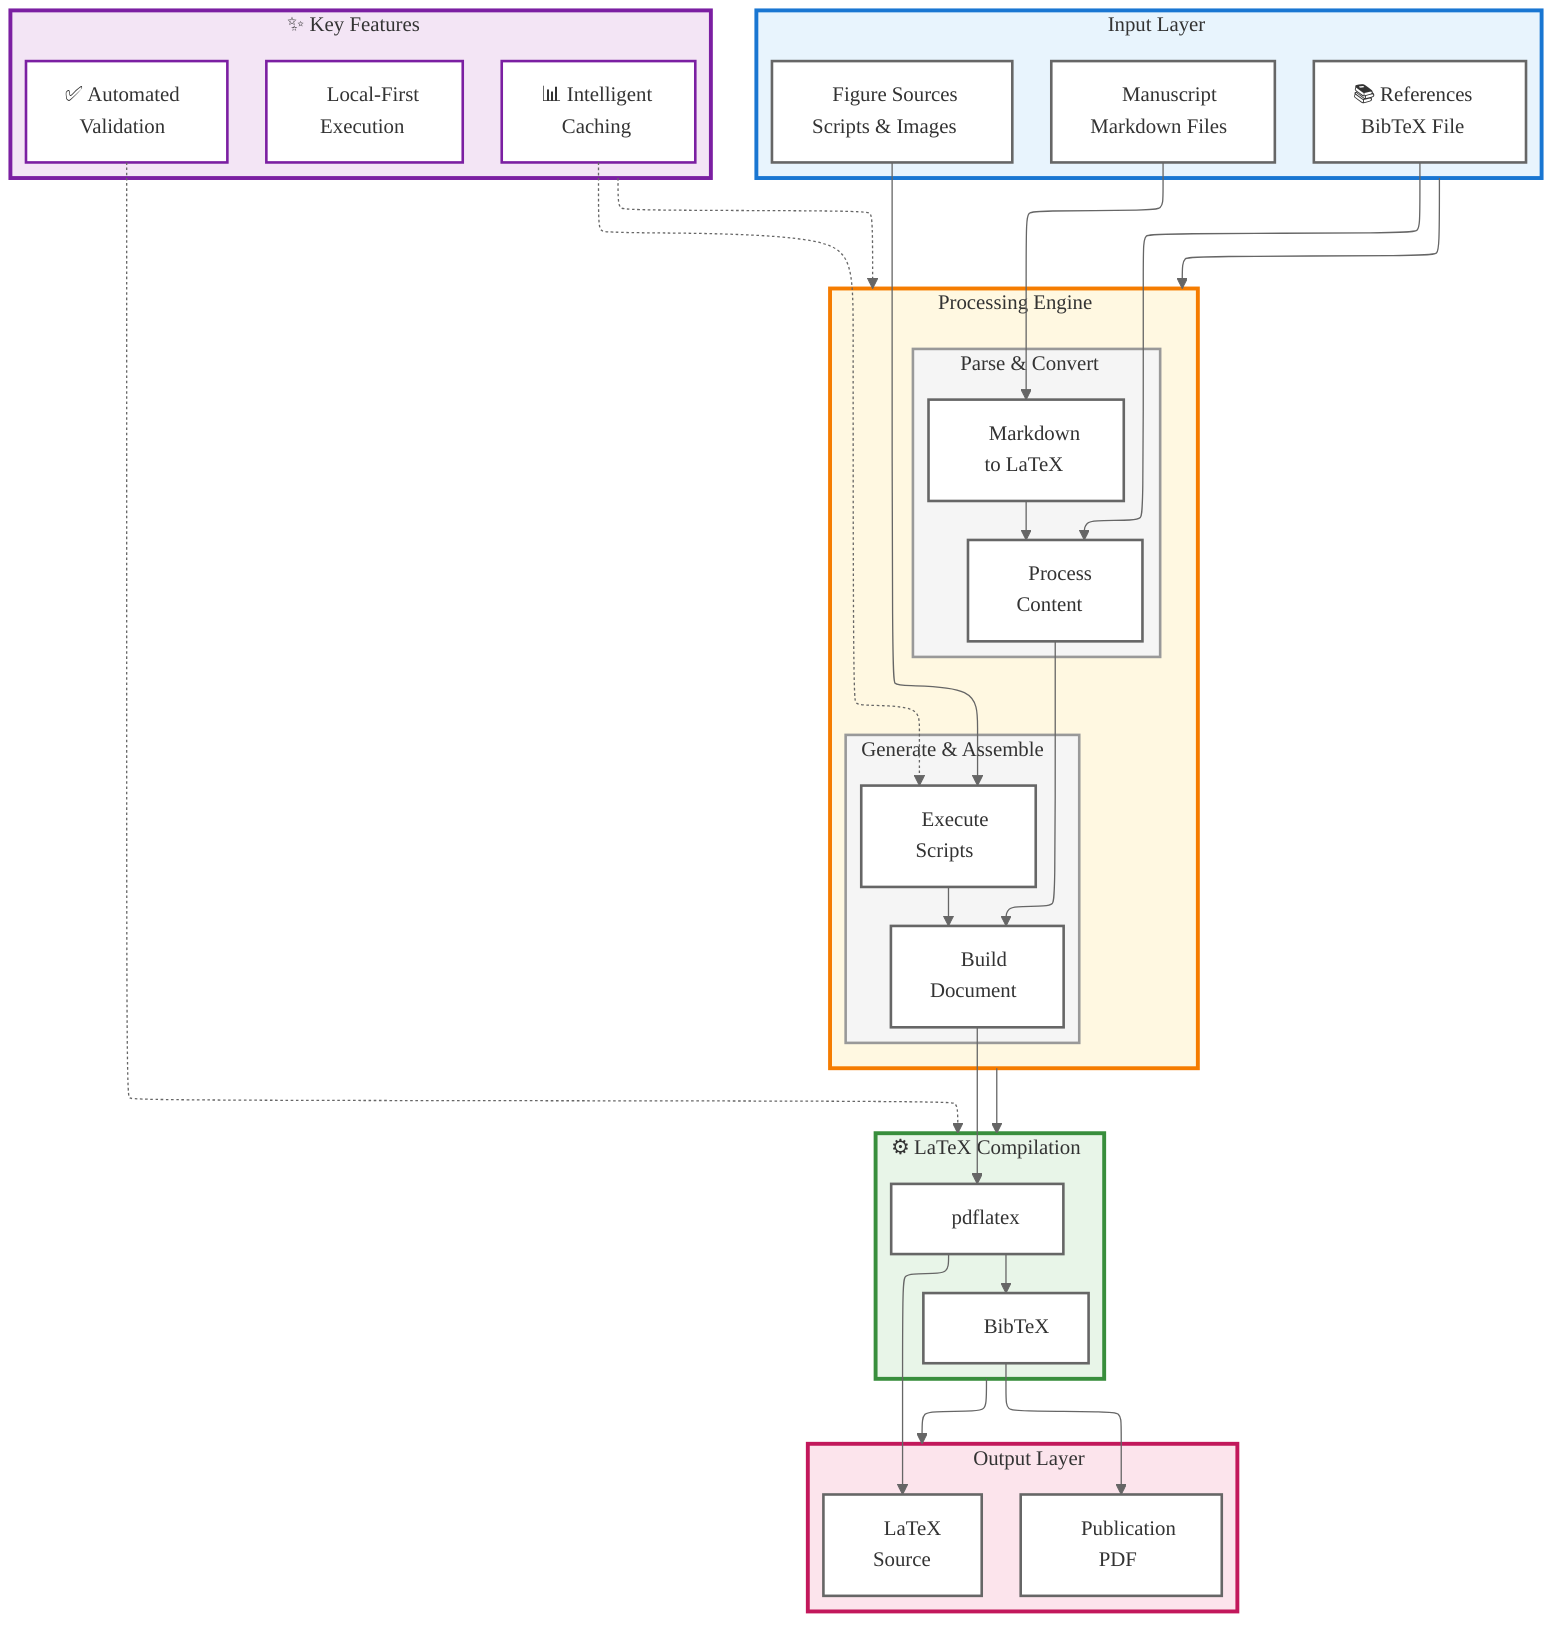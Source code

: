 ---
config:
  theme: base
  themeVariables:
    fontFamily: 'Arial, Helvetica, sans-serif'
    fontSize: 16px
    primaryColor: '#ffffff'
    primaryTextColor: '#333333'
    primaryBorderColor: '#cccccc'
    lineColor: '#666666'
    background: '#ffffff'
  layout: elk
---
flowchart TD
  subgraph INPUT["📝 Input Layer"]
    direction LR
    A1["📄 Manuscript<br>Markdown Files"]
    A2["📚 References<br>BibTeX File"]
    A3["🎨 Figure Sources<br>Scripts & Images"]
  end

  subgraph PROCESS["🔄 Processing Engine"]
    direction TB
    subgraph PARSE["Parse & Convert"]
      direction LR
      B1["📝 Markdown<br>to LaTeX"]
      B2["🎯 Process<br>Content"]
    end
    subgraph GEN["Generate & Assemble"]
      direction LR
      C1["🎨 Execute<br>Scripts"]
      C2["📐 Build<br>Document"]
    end
  end

  subgraph COMPILE["⚙️ LaTeX Compilation"]
    direction LR
    D1["🔧 pdflatex"]
    D2["📖 BibTeX"]
  end

  subgraph OUTPUT["📄 Output Layer"]
    direction LR
    E1["📄 Publication<br>PDF"]
    E2["📝 LaTeX<br>Source"]
  end

  subgraph FEATURES["✨ Key Features"]
    direction TB
    F1["🚀 Local-First<br>Execution"]
    F2["📊 Intelligent<br>Caching"]
    F3["✅ Automated<br>Validation"]
  end

  %% Main flow
  INPUT --> PROCESS
  PROCESS --> COMPILE
  COMPILE --> OUTPUT

  %% Internal connections
  A1 --> B1
  A2 --> B2
  A3 --> C1
  B1 --> B2
  B2 --> C2
  C1 --> C2
  C2 --> D1
  D1 --> D2
  D2 --> E1
  D1 --> E2

  %% Feature integration
  FEATURES -.-> PROCESS
  F2 -.-> C1
  F3 -.-> COMPILE

  %% Styling
  INPUT:::inputBox
  PROCESS:::processBox
  COMPILE:::compileBox
  OUTPUT:::outputBox
  FEATURES:::featureBox
  PARSE:::stageBox
  GEN:::stageBox

  A1:::componentBox
  A2:::componentBox
  A3:::componentBox
  B1:::componentBox
  B2:::componentBox
  C1:::componentBox
  C2:::componentBox
  D1:::componentBox
  D2:::componentBox
  E1:::componentBox
  E2:::componentBox
  F1:::featureComponent
  F2:::featureComponent
  F3:::featureComponent

  classDef inputBox fill:#e8f4fd,stroke:#1976d2,stroke-width:3px,color:#333
  classDef processBox fill:#fff8e1,stroke:#f57c00,stroke-width:3px,color:#333
  classDef compileBox fill:#e8f5e8,stroke:#388e3c,stroke-width:3px,color:#333
  classDef outputBox fill:#fce4ec,stroke:#c2185b,stroke-width:3px,color:#333
  classDef featureBox fill:#f3e5f5,stroke:#7b1fa2,stroke-width:3px,color:#333
  classDef stageBox fill:#f5f5f5,stroke:#999999,stroke-width:2px,color:#333
  classDef componentBox fill:#ffffff,stroke:#666666,stroke-width:2px,color:#333
  classDef featureComponent fill:#ffffff,stroke:#7b1fa2,stroke-width:2px,color:#333